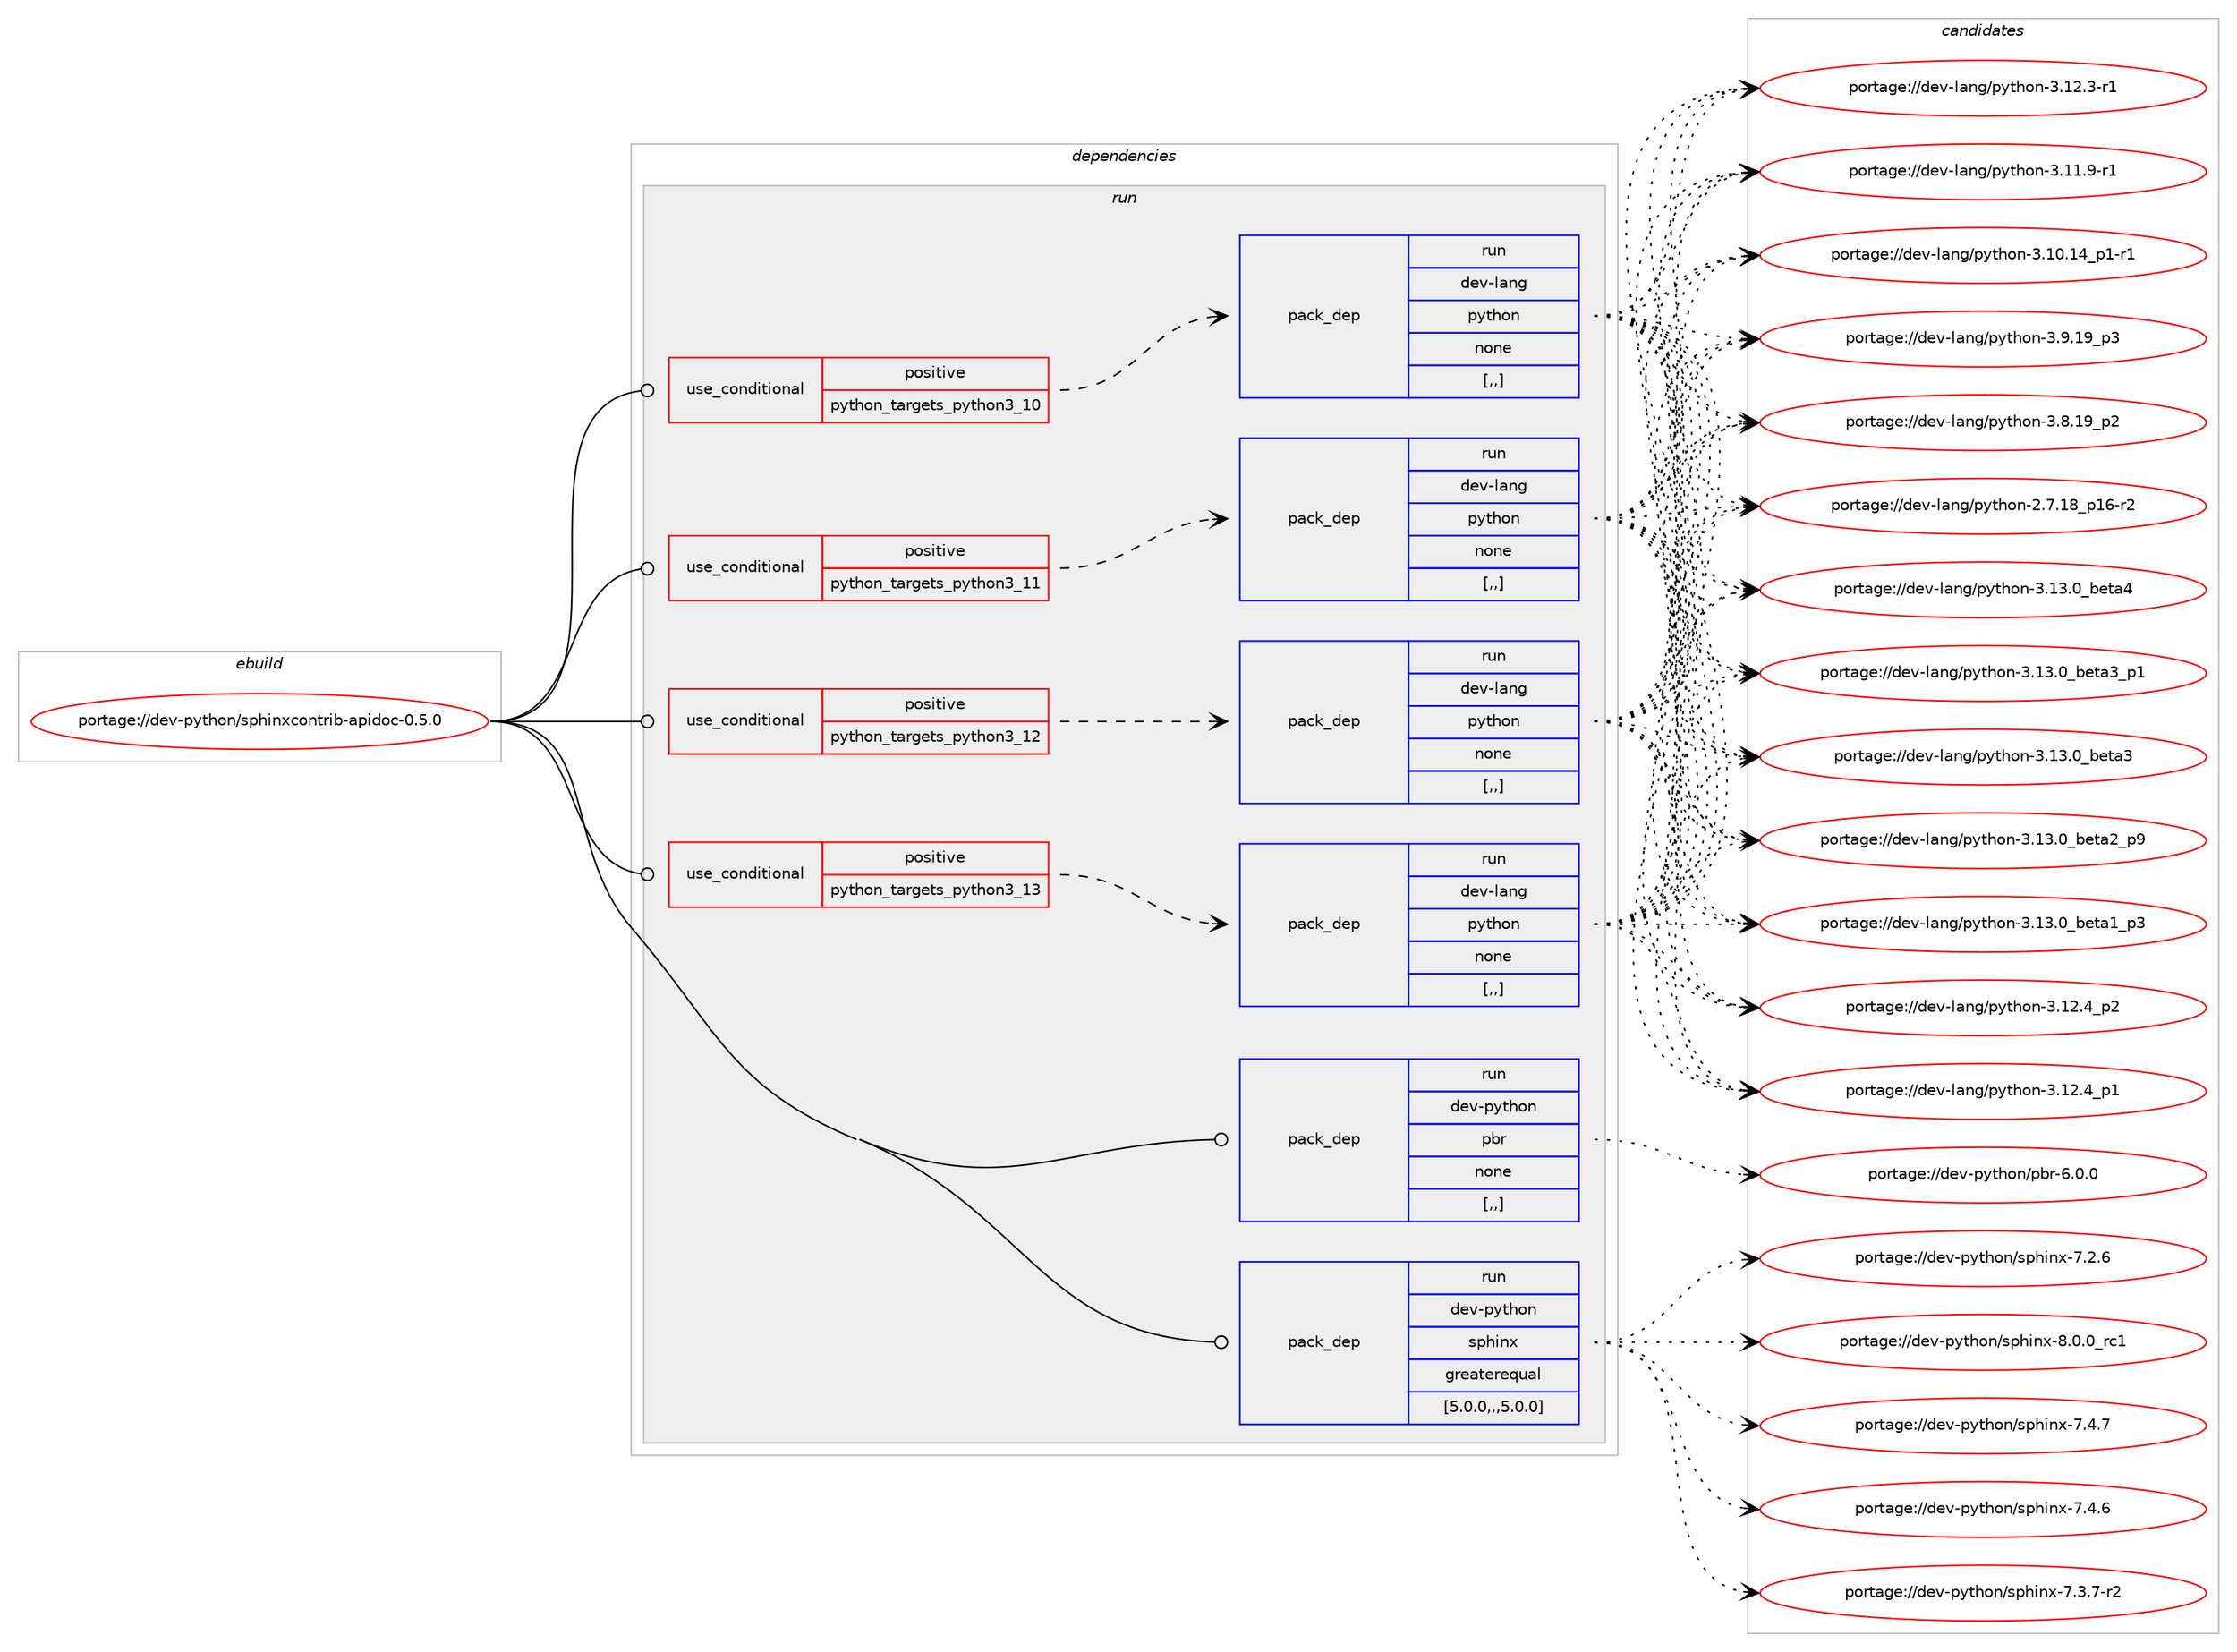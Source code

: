digraph prolog {

# *************
# Graph options
# *************

newrank=true;
concentrate=true;
compound=true;
graph [rankdir=LR,fontname=Helvetica,fontsize=10,ranksep=1.5];#, ranksep=2.5, nodesep=0.2];
edge  [arrowhead=vee];
node  [fontname=Helvetica,fontsize=10];

# **********
# The ebuild
# **********

subgraph cluster_leftcol {
color=gray;
label=<<i>ebuild</i>>;
id [label="portage://dev-python/sphinxcontrib-apidoc-0.5.0", color=red, width=4, href="../dev-python/sphinxcontrib-apidoc-0.5.0.svg"];
}

# ****************
# The dependencies
# ****************

subgraph cluster_midcol {
color=gray;
label=<<i>dependencies</i>>;
subgraph cluster_compile {
fillcolor="#eeeeee";
style=filled;
label=<<i>compile</i>>;
}
subgraph cluster_compileandrun {
fillcolor="#eeeeee";
style=filled;
label=<<i>compile and run</i>>;
}
subgraph cluster_run {
fillcolor="#eeeeee";
style=filled;
label=<<i>run</i>>;
subgraph cond39908 {
dependency164285 [label=<<TABLE BORDER="0" CELLBORDER="1" CELLSPACING="0" CELLPADDING="4"><TR><TD ROWSPAN="3" CELLPADDING="10">use_conditional</TD></TR><TR><TD>positive</TD></TR><TR><TD>python_targets_python3_10</TD></TR></TABLE>>, shape=none, color=red];
subgraph pack123105 {
dependency164286 [label=<<TABLE BORDER="0" CELLBORDER="1" CELLSPACING="0" CELLPADDING="4" WIDTH="220"><TR><TD ROWSPAN="6" CELLPADDING="30">pack_dep</TD></TR><TR><TD WIDTH="110">run</TD></TR><TR><TD>dev-lang</TD></TR><TR><TD>python</TD></TR><TR><TD>none</TD></TR><TR><TD>[,,]</TD></TR></TABLE>>, shape=none, color=blue];
}
dependency164285:e -> dependency164286:w [weight=20,style="dashed",arrowhead="vee"];
}
id:e -> dependency164285:w [weight=20,style="solid",arrowhead="odot"];
subgraph cond39909 {
dependency164287 [label=<<TABLE BORDER="0" CELLBORDER="1" CELLSPACING="0" CELLPADDING="4"><TR><TD ROWSPAN="3" CELLPADDING="10">use_conditional</TD></TR><TR><TD>positive</TD></TR><TR><TD>python_targets_python3_11</TD></TR></TABLE>>, shape=none, color=red];
subgraph pack123106 {
dependency164288 [label=<<TABLE BORDER="0" CELLBORDER="1" CELLSPACING="0" CELLPADDING="4" WIDTH="220"><TR><TD ROWSPAN="6" CELLPADDING="30">pack_dep</TD></TR><TR><TD WIDTH="110">run</TD></TR><TR><TD>dev-lang</TD></TR><TR><TD>python</TD></TR><TR><TD>none</TD></TR><TR><TD>[,,]</TD></TR></TABLE>>, shape=none, color=blue];
}
dependency164287:e -> dependency164288:w [weight=20,style="dashed",arrowhead="vee"];
}
id:e -> dependency164287:w [weight=20,style="solid",arrowhead="odot"];
subgraph cond39910 {
dependency164289 [label=<<TABLE BORDER="0" CELLBORDER="1" CELLSPACING="0" CELLPADDING="4"><TR><TD ROWSPAN="3" CELLPADDING="10">use_conditional</TD></TR><TR><TD>positive</TD></TR><TR><TD>python_targets_python3_12</TD></TR></TABLE>>, shape=none, color=red];
subgraph pack123107 {
dependency164290 [label=<<TABLE BORDER="0" CELLBORDER="1" CELLSPACING="0" CELLPADDING="4" WIDTH="220"><TR><TD ROWSPAN="6" CELLPADDING="30">pack_dep</TD></TR><TR><TD WIDTH="110">run</TD></TR><TR><TD>dev-lang</TD></TR><TR><TD>python</TD></TR><TR><TD>none</TD></TR><TR><TD>[,,]</TD></TR></TABLE>>, shape=none, color=blue];
}
dependency164289:e -> dependency164290:w [weight=20,style="dashed",arrowhead="vee"];
}
id:e -> dependency164289:w [weight=20,style="solid",arrowhead="odot"];
subgraph cond39911 {
dependency164291 [label=<<TABLE BORDER="0" CELLBORDER="1" CELLSPACING="0" CELLPADDING="4"><TR><TD ROWSPAN="3" CELLPADDING="10">use_conditional</TD></TR><TR><TD>positive</TD></TR><TR><TD>python_targets_python3_13</TD></TR></TABLE>>, shape=none, color=red];
subgraph pack123108 {
dependency164292 [label=<<TABLE BORDER="0" CELLBORDER="1" CELLSPACING="0" CELLPADDING="4" WIDTH="220"><TR><TD ROWSPAN="6" CELLPADDING="30">pack_dep</TD></TR><TR><TD WIDTH="110">run</TD></TR><TR><TD>dev-lang</TD></TR><TR><TD>python</TD></TR><TR><TD>none</TD></TR><TR><TD>[,,]</TD></TR></TABLE>>, shape=none, color=blue];
}
dependency164291:e -> dependency164292:w [weight=20,style="dashed",arrowhead="vee"];
}
id:e -> dependency164291:w [weight=20,style="solid",arrowhead="odot"];
subgraph pack123109 {
dependency164293 [label=<<TABLE BORDER="0" CELLBORDER="1" CELLSPACING="0" CELLPADDING="4" WIDTH="220"><TR><TD ROWSPAN="6" CELLPADDING="30">pack_dep</TD></TR><TR><TD WIDTH="110">run</TD></TR><TR><TD>dev-python</TD></TR><TR><TD>pbr</TD></TR><TR><TD>none</TD></TR><TR><TD>[,,]</TD></TR></TABLE>>, shape=none, color=blue];
}
id:e -> dependency164293:w [weight=20,style="solid",arrowhead="odot"];
subgraph pack123110 {
dependency164294 [label=<<TABLE BORDER="0" CELLBORDER="1" CELLSPACING="0" CELLPADDING="4" WIDTH="220"><TR><TD ROWSPAN="6" CELLPADDING="30">pack_dep</TD></TR><TR><TD WIDTH="110">run</TD></TR><TR><TD>dev-python</TD></TR><TR><TD>sphinx</TD></TR><TR><TD>greaterequal</TD></TR><TR><TD>[5.0.0,,,5.0.0]</TD></TR></TABLE>>, shape=none, color=blue];
}
id:e -> dependency164294:w [weight=20,style="solid",arrowhead="odot"];
}
}

# **************
# The candidates
# **************

subgraph cluster_choices {
rank=same;
color=gray;
label=<<i>candidates</i>>;

subgraph choice123105 {
color=black;
nodesep=1;
choice1001011184510897110103471121211161041111104551464951464895981011169752 [label="portage://dev-lang/python-3.13.0_beta4", color=red, width=4,href="../dev-lang/python-3.13.0_beta4.svg"];
choice10010111845108971101034711212111610411111045514649514648959810111697519511249 [label="portage://dev-lang/python-3.13.0_beta3_p1", color=red, width=4,href="../dev-lang/python-3.13.0_beta3_p1.svg"];
choice1001011184510897110103471121211161041111104551464951464895981011169751 [label="portage://dev-lang/python-3.13.0_beta3", color=red, width=4,href="../dev-lang/python-3.13.0_beta3.svg"];
choice10010111845108971101034711212111610411111045514649514648959810111697509511257 [label="portage://dev-lang/python-3.13.0_beta2_p9", color=red, width=4,href="../dev-lang/python-3.13.0_beta2_p9.svg"];
choice10010111845108971101034711212111610411111045514649514648959810111697499511251 [label="portage://dev-lang/python-3.13.0_beta1_p3", color=red, width=4,href="../dev-lang/python-3.13.0_beta1_p3.svg"];
choice100101118451089711010347112121116104111110455146495046529511250 [label="portage://dev-lang/python-3.12.4_p2", color=red, width=4,href="../dev-lang/python-3.12.4_p2.svg"];
choice100101118451089711010347112121116104111110455146495046529511249 [label="portage://dev-lang/python-3.12.4_p1", color=red, width=4,href="../dev-lang/python-3.12.4_p1.svg"];
choice100101118451089711010347112121116104111110455146495046514511449 [label="portage://dev-lang/python-3.12.3-r1", color=red, width=4,href="../dev-lang/python-3.12.3-r1.svg"];
choice100101118451089711010347112121116104111110455146494946574511449 [label="portage://dev-lang/python-3.11.9-r1", color=red, width=4,href="../dev-lang/python-3.11.9-r1.svg"];
choice100101118451089711010347112121116104111110455146494846495295112494511449 [label="portage://dev-lang/python-3.10.14_p1-r1", color=red, width=4,href="../dev-lang/python-3.10.14_p1-r1.svg"];
choice100101118451089711010347112121116104111110455146574649579511251 [label="portage://dev-lang/python-3.9.19_p3", color=red, width=4,href="../dev-lang/python-3.9.19_p3.svg"];
choice100101118451089711010347112121116104111110455146564649579511250 [label="portage://dev-lang/python-3.8.19_p2", color=red, width=4,href="../dev-lang/python-3.8.19_p2.svg"];
choice100101118451089711010347112121116104111110455046554649569511249544511450 [label="portage://dev-lang/python-2.7.18_p16-r2", color=red, width=4,href="../dev-lang/python-2.7.18_p16-r2.svg"];
dependency164286:e -> choice1001011184510897110103471121211161041111104551464951464895981011169752:w [style=dotted,weight="100"];
dependency164286:e -> choice10010111845108971101034711212111610411111045514649514648959810111697519511249:w [style=dotted,weight="100"];
dependency164286:e -> choice1001011184510897110103471121211161041111104551464951464895981011169751:w [style=dotted,weight="100"];
dependency164286:e -> choice10010111845108971101034711212111610411111045514649514648959810111697509511257:w [style=dotted,weight="100"];
dependency164286:e -> choice10010111845108971101034711212111610411111045514649514648959810111697499511251:w [style=dotted,weight="100"];
dependency164286:e -> choice100101118451089711010347112121116104111110455146495046529511250:w [style=dotted,weight="100"];
dependency164286:e -> choice100101118451089711010347112121116104111110455146495046529511249:w [style=dotted,weight="100"];
dependency164286:e -> choice100101118451089711010347112121116104111110455146495046514511449:w [style=dotted,weight="100"];
dependency164286:e -> choice100101118451089711010347112121116104111110455146494946574511449:w [style=dotted,weight="100"];
dependency164286:e -> choice100101118451089711010347112121116104111110455146494846495295112494511449:w [style=dotted,weight="100"];
dependency164286:e -> choice100101118451089711010347112121116104111110455146574649579511251:w [style=dotted,weight="100"];
dependency164286:e -> choice100101118451089711010347112121116104111110455146564649579511250:w [style=dotted,weight="100"];
dependency164286:e -> choice100101118451089711010347112121116104111110455046554649569511249544511450:w [style=dotted,weight="100"];
}
subgraph choice123106 {
color=black;
nodesep=1;
choice1001011184510897110103471121211161041111104551464951464895981011169752 [label="portage://dev-lang/python-3.13.0_beta4", color=red, width=4,href="../dev-lang/python-3.13.0_beta4.svg"];
choice10010111845108971101034711212111610411111045514649514648959810111697519511249 [label="portage://dev-lang/python-3.13.0_beta3_p1", color=red, width=4,href="../dev-lang/python-3.13.0_beta3_p1.svg"];
choice1001011184510897110103471121211161041111104551464951464895981011169751 [label="portage://dev-lang/python-3.13.0_beta3", color=red, width=4,href="../dev-lang/python-3.13.0_beta3.svg"];
choice10010111845108971101034711212111610411111045514649514648959810111697509511257 [label="portage://dev-lang/python-3.13.0_beta2_p9", color=red, width=4,href="../dev-lang/python-3.13.0_beta2_p9.svg"];
choice10010111845108971101034711212111610411111045514649514648959810111697499511251 [label="portage://dev-lang/python-3.13.0_beta1_p3", color=red, width=4,href="../dev-lang/python-3.13.0_beta1_p3.svg"];
choice100101118451089711010347112121116104111110455146495046529511250 [label="portage://dev-lang/python-3.12.4_p2", color=red, width=4,href="../dev-lang/python-3.12.4_p2.svg"];
choice100101118451089711010347112121116104111110455146495046529511249 [label="portage://dev-lang/python-3.12.4_p1", color=red, width=4,href="../dev-lang/python-3.12.4_p1.svg"];
choice100101118451089711010347112121116104111110455146495046514511449 [label="portage://dev-lang/python-3.12.3-r1", color=red, width=4,href="../dev-lang/python-3.12.3-r1.svg"];
choice100101118451089711010347112121116104111110455146494946574511449 [label="portage://dev-lang/python-3.11.9-r1", color=red, width=4,href="../dev-lang/python-3.11.9-r1.svg"];
choice100101118451089711010347112121116104111110455146494846495295112494511449 [label="portage://dev-lang/python-3.10.14_p1-r1", color=red, width=4,href="../dev-lang/python-3.10.14_p1-r1.svg"];
choice100101118451089711010347112121116104111110455146574649579511251 [label="portage://dev-lang/python-3.9.19_p3", color=red, width=4,href="../dev-lang/python-3.9.19_p3.svg"];
choice100101118451089711010347112121116104111110455146564649579511250 [label="portage://dev-lang/python-3.8.19_p2", color=red, width=4,href="../dev-lang/python-3.8.19_p2.svg"];
choice100101118451089711010347112121116104111110455046554649569511249544511450 [label="portage://dev-lang/python-2.7.18_p16-r2", color=red, width=4,href="../dev-lang/python-2.7.18_p16-r2.svg"];
dependency164288:e -> choice1001011184510897110103471121211161041111104551464951464895981011169752:w [style=dotted,weight="100"];
dependency164288:e -> choice10010111845108971101034711212111610411111045514649514648959810111697519511249:w [style=dotted,weight="100"];
dependency164288:e -> choice1001011184510897110103471121211161041111104551464951464895981011169751:w [style=dotted,weight="100"];
dependency164288:e -> choice10010111845108971101034711212111610411111045514649514648959810111697509511257:w [style=dotted,weight="100"];
dependency164288:e -> choice10010111845108971101034711212111610411111045514649514648959810111697499511251:w [style=dotted,weight="100"];
dependency164288:e -> choice100101118451089711010347112121116104111110455146495046529511250:w [style=dotted,weight="100"];
dependency164288:e -> choice100101118451089711010347112121116104111110455146495046529511249:w [style=dotted,weight="100"];
dependency164288:e -> choice100101118451089711010347112121116104111110455146495046514511449:w [style=dotted,weight="100"];
dependency164288:e -> choice100101118451089711010347112121116104111110455146494946574511449:w [style=dotted,weight="100"];
dependency164288:e -> choice100101118451089711010347112121116104111110455146494846495295112494511449:w [style=dotted,weight="100"];
dependency164288:e -> choice100101118451089711010347112121116104111110455146574649579511251:w [style=dotted,weight="100"];
dependency164288:e -> choice100101118451089711010347112121116104111110455146564649579511250:w [style=dotted,weight="100"];
dependency164288:e -> choice100101118451089711010347112121116104111110455046554649569511249544511450:w [style=dotted,weight="100"];
}
subgraph choice123107 {
color=black;
nodesep=1;
choice1001011184510897110103471121211161041111104551464951464895981011169752 [label="portage://dev-lang/python-3.13.0_beta4", color=red, width=4,href="../dev-lang/python-3.13.0_beta4.svg"];
choice10010111845108971101034711212111610411111045514649514648959810111697519511249 [label="portage://dev-lang/python-3.13.0_beta3_p1", color=red, width=4,href="../dev-lang/python-3.13.0_beta3_p1.svg"];
choice1001011184510897110103471121211161041111104551464951464895981011169751 [label="portage://dev-lang/python-3.13.0_beta3", color=red, width=4,href="../dev-lang/python-3.13.0_beta3.svg"];
choice10010111845108971101034711212111610411111045514649514648959810111697509511257 [label="portage://dev-lang/python-3.13.0_beta2_p9", color=red, width=4,href="../dev-lang/python-3.13.0_beta2_p9.svg"];
choice10010111845108971101034711212111610411111045514649514648959810111697499511251 [label="portage://dev-lang/python-3.13.0_beta1_p3", color=red, width=4,href="../dev-lang/python-3.13.0_beta1_p3.svg"];
choice100101118451089711010347112121116104111110455146495046529511250 [label="portage://dev-lang/python-3.12.4_p2", color=red, width=4,href="../dev-lang/python-3.12.4_p2.svg"];
choice100101118451089711010347112121116104111110455146495046529511249 [label="portage://dev-lang/python-3.12.4_p1", color=red, width=4,href="../dev-lang/python-3.12.4_p1.svg"];
choice100101118451089711010347112121116104111110455146495046514511449 [label="portage://dev-lang/python-3.12.3-r1", color=red, width=4,href="../dev-lang/python-3.12.3-r1.svg"];
choice100101118451089711010347112121116104111110455146494946574511449 [label="portage://dev-lang/python-3.11.9-r1", color=red, width=4,href="../dev-lang/python-3.11.9-r1.svg"];
choice100101118451089711010347112121116104111110455146494846495295112494511449 [label="portage://dev-lang/python-3.10.14_p1-r1", color=red, width=4,href="../dev-lang/python-3.10.14_p1-r1.svg"];
choice100101118451089711010347112121116104111110455146574649579511251 [label="portage://dev-lang/python-3.9.19_p3", color=red, width=4,href="../dev-lang/python-3.9.19_p3.svg"];
choice100101118451089711010347112121116104111110455146564649579511250 [label="portage://dev-lang/python-3.8.19_p2", color=red, width=4,href="../dev-lang/python-3.8.19_p2.svg"];
choice100101118451089711010347112121116104111110455046554649569511249544511450 [label="portage://dev-lang/python-2.7.18_p16-r2", color=red, width=4,href="../dev-lang/python-2.7.18_p16-r2.svg"];
dependency164290:e -> choice1001011184510897110103471121211161041111104551464951464895981011169752:w [style=dotted,weight="100"];
dependency164290:e -> choice10010111845108971101034711212111610411111045514649514648959810111697519511249:w [style=dotted,weight="100"];
dependency164290:e -> choice1001011184510897110103471121211161041111104551464951464895981011169751:w [style=dotted,weight="100"];
dependency164290:e -> choice10010111845108971101034711212111610411111045514649514648959810111697509511257:w [style=dotted,weight="100"];
dependency164290:e -> choice10010111845108971101034711212111610411111045514649514648959810111697499511251:w [style=dotted,weight="100"];
dependency164290:e -> choice100101118451089711010347112121116104111110455146495046529511250:w [style=dotted,weight="100"];
dependency164290:e -> choice100101118451089711010347112121116104111110455146495046529511249:w [style=dotted,weight="100"];
dependency164290:e -> choice100101118451089711010347112121116104111110455146495046514511449:w [style=dotted,weight="100"];
dependency164290:e -> choice100101118451089711010347112121116104111110455146494946574511449:w [style=dotted,weight="100"];
dependency164290:e -> choice100101118451089711010347112121116104111110455146494846495295112494511449:w [style=dotted,weight="100"];
dependency164290:e -> choice100101118451089711010347112121116104111110455146574649579511251:w [style=dotted,weight="100"];
dependency164290:e -> choice100101118451089711010347112121116104111110455146564649579511250:w [style=dotted,weight="100"];
dependency164290:e -> choice100101118451089711010347112121116104111110455046554649569511249544511450:w [style=dotted,weight="100"];
}
subgraph choice123108 {
color=black;
nodesep=1;
choice1001011184510897110103471121211161041111104551464951464895981011169752 [label="portage://dev-lang/python-3.13.0_beta4", color=red, width=4,href="../dev-lang/python-3.13.0_beta4.svg"];
choice10010111845108971101034711212111610411111045514649514648959810111697519511249 [label="portage://dev-lang/python-3.13.0_beta3_p1", color=red, width=4,href="../dev-lang/python-3.13.0_beta3_p1.svg"];
choice1001011184510897110103471121211161041111104551464951464895981011169751 [label="portage://dev-lang/python-3.13.0_beta3", color=red, width=4,href="../dev-lang/python-3.13.0_beta3.svg"];
choice10010111845108971101034711212111610411111045514649514648959810111697509511257 [label="portage://dev-lang/python-3.13.0_beta2_p9", color=red, width=4,href="../dev-lang/python-3.13.0_beta2_p9.svg"];
choice10010111845108971101034711212111610411111045514649514648959810111697499511251 [label="portage://dev-lang/python-3.13.0_beta1_p3", color=red, width=4,href="../dev-lang/python-3.13.0_beta1_p3.svg"];
choice100101118451089711010347112121116104111110455146495046529511250 [label="portage://dev-lang/python-3.12.4_p2", color=red, width=4,href="../dev-lang/python-3.12.4_p2.svg"];
choice100101118451089711010347112121116104111110455146495046529511249 [label="portage://dev-lang/python-3.12.4_p1", color=red, width=4,href="../dev-lang/python-3.12.4_p1.svg"];
choice100101118451089711010347112121116104111110455146495046514511449 [label="portage://dev-lang/python-3.12.3-r1", color=red, width=4,href="../dev-lang/python-3.12.3-r1.svg"];
choice100101118451089711010347112121116104111110455146494946574511449 [label="portage://dev-lang/python-3.11.9-r1", color=red, width=4,href="../dev-lang/python-3.11.9-r1.svg"];
choice100101118451089711010347112121116104111110455146494846495295112494511449 [label="portage://dev-lang/python-3.10.14_p1-r1", color=red, width=4,href="../dev-lang/python-3.10.14_p1-r1.svg"];
choice100101118451089711010347112121116104111110455146574649579511251 [label="portage://dev-lang/python-3.9.19_p3", color=red, width=4,href="../dev-lang/python-3.9.19_p3.svg"];
choice100101118451089711010347112121116104111110455146564649579511250 [label="portage://dev-lang/python-3.8.19_p2", color=red, width=4,href="../dev-lang/python-3.8.19_p2.svg"];
choice100101118451089711010347112121116104111110455046554649569511249544511450 [label="portage://dev-lang/python-2.7.18_p16-r2", color=red, width=4,href="../dev-lang/python-2.7.18_p16-r2.svg"];
dependency164292:e -> choice1001011184510897110103471121211161041111104551464951464895981011169752:w [style=dotted,weight="100"];
dependency164292:e -> choice10010111845108971101034711212111610411111045514649514648959810111697519511249:w [style=dotted,weight="100"];
dependency164292:e -> choice1001011184510897110103471121211161041111104551464951464895981011169751:w [style=dotted,weight="100"];
dependency164292:e -> choice10010111845108971101034711212111610411111045514649514648959810111697509511257:w [style=dotted,weight="100"];
dependency164292:e -> choice10010111845108971101034711212111610411111045514649514648959810111697499511251:w [style=dotted,weight="100"];
dependency164292:e -> choice100101118451089711010347112121116104111110455146495046529511250:w [style=dotted,weight="100"];
dependency164292:e -> choice100101118451089711010347112121116104111110455146495046529511249:w [style=dotted,weight="100"];
dependency164292:e -> choice100101118451089711010347112121116104111110455146495046514511449:w [style=dotted,weight="100"];
dependency164292:e -> choice100101118451089711010347112121116104111110455146494946574511449:w [style=dotted,weight="100"];
dependency164292:e -> choice100101118451089711010347112121116104111110455146494846495295112494511449:w [style=dotted,weight="100"];
dependency164292:e -> choice100101118451089711010347112121116104111110455146574649579511251:w [style=dotted,weight="100"];
dependency164292:e -> choice100101118451089711010347112121116104111110455146564649579511250:w [style=dotted,weight="100"];
dependency164292:e -> choice100101118451089711010347112121116104111110455046554649569511249544511450:w [style=dotted,weight="100"];
}
subgraph choice123109 {
color=black;
nodesep=1;
choice100101118451121211161041111104711298114455446484648 [label="portage://dev-python/pbr-6.0.0", color=red, width=4,href="../dev-python/pbr-6.0.0.svg"];
dependency164293:e -> choice100101118451121211161041111104711298114455446484648:w [style=dotted,weight="100"];
}
subgraph choice123110 {
color=black;
nodesep=1;
choice1001011184511212111610411111047115112104105110120455646484648951149949 [label="portage://dev-python/sphinx-8.0.0_rc1", color=red, width=4,href="../dev-python/sphinx-8.0.0_rc1.svg"];
choice1001011184511212111610411111047115112104105110120455546524655 [label="portage://dev-python/sphinx-7.4.7", color=red, width=4,href="../dev-python/sphinx-7.4.7.svg"];
choice1001011184511212111610411111047115112104105110120455546524654 [label="portage://dev-python/sphinx-7.4.6", color=red, width=4,href="../dev-python/sphinx-7.4.6.svg"];
choice10010111845112121116104111110471151121041051101204555465146554511450 [label="portage://dev-python/sphinx-7.3.7-r2", color=red, width=4,href="../dev-python/sphinx-7.3.7-r2.svg"];
choice1001011184511212111610411111047115112104105110120455546504654 [label="portage://dev-python/sphinx-7.2.6", color=red, width=4,href="../dev-python/sphinx-7.2.6.svg"];
dependency164294:e -> choice1001011184511212111610411111047115112104105110120455646484648951149949:w [style=dotted,weight="100"];
dependency164294:e -> choice1001011184511212111610411111047115112104105110120455546524655:w [style=dotted,weight="100"];
dependency164294:e -> choice1001011184511212111610411111047115112104105110120455546524654:w [style=dotted,weight="100"];
dependency164294:e -> choice10010111845112121116104111110471151121041051101204555465146554511450:w [style=dotted,weight="100"];
dependency164294:e -> choice1001011184511212111610411111047115112104105110120455546504654:w [style=dotted,weight="100"];
}
}

}
